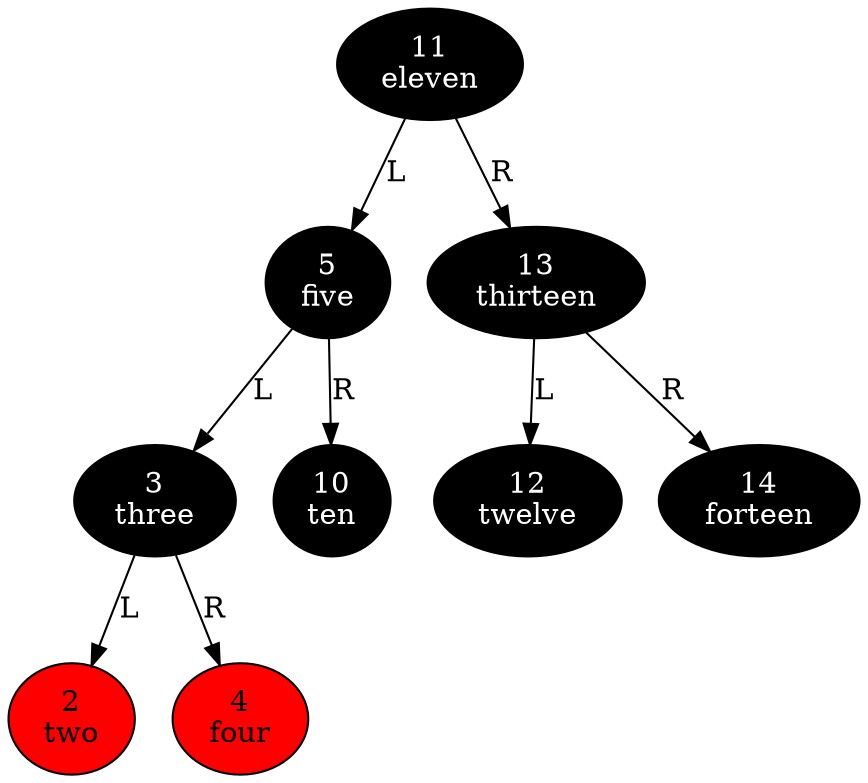 digraph
{
node_11 [style=filled fillcolor=black fontcolor=white label="11\neleven"];
node_11 -> node_5 [label=L taildir=sw];
node_11 -> node_13 [label=R taildir=se];
node_5 [style=filled fillcolor=black fontcolor=white label="5\nfive"];
node_5 -> node_3 [label=L taildir=sw];
node_5 -> node_10 [label=R taildir=se];
node_3 [style=filled fillcolor=black fontcolor=white label="3\nthree"];
node_3 -> node_2 [label=L taildir=sw];
node_3 -> node_4 [label=R taildir=se];
node_2 [style=filled fillcolor=red fontcolor=black label="2\ntwo"];
node_4 [style=filled fillcolor=red fontcolor=black label="4\nfour"];
node_10 [style=filled fillcolor=black fontcolor=white label="10\nten"];
node_13 [style=filled fillcolor=black fontcolor=white label="13\nthirteen"];
node_13 -> node_12 [label=L taildir=sw];
node_13 -> node_14 [label=R taildir=se];
node_12 [style=filled fillcolor=black fontcolor=white label="12\ntwelve"];
node_14 [style=filled fillcolor=black fontcolor=white label="14\nforteen"];
}
